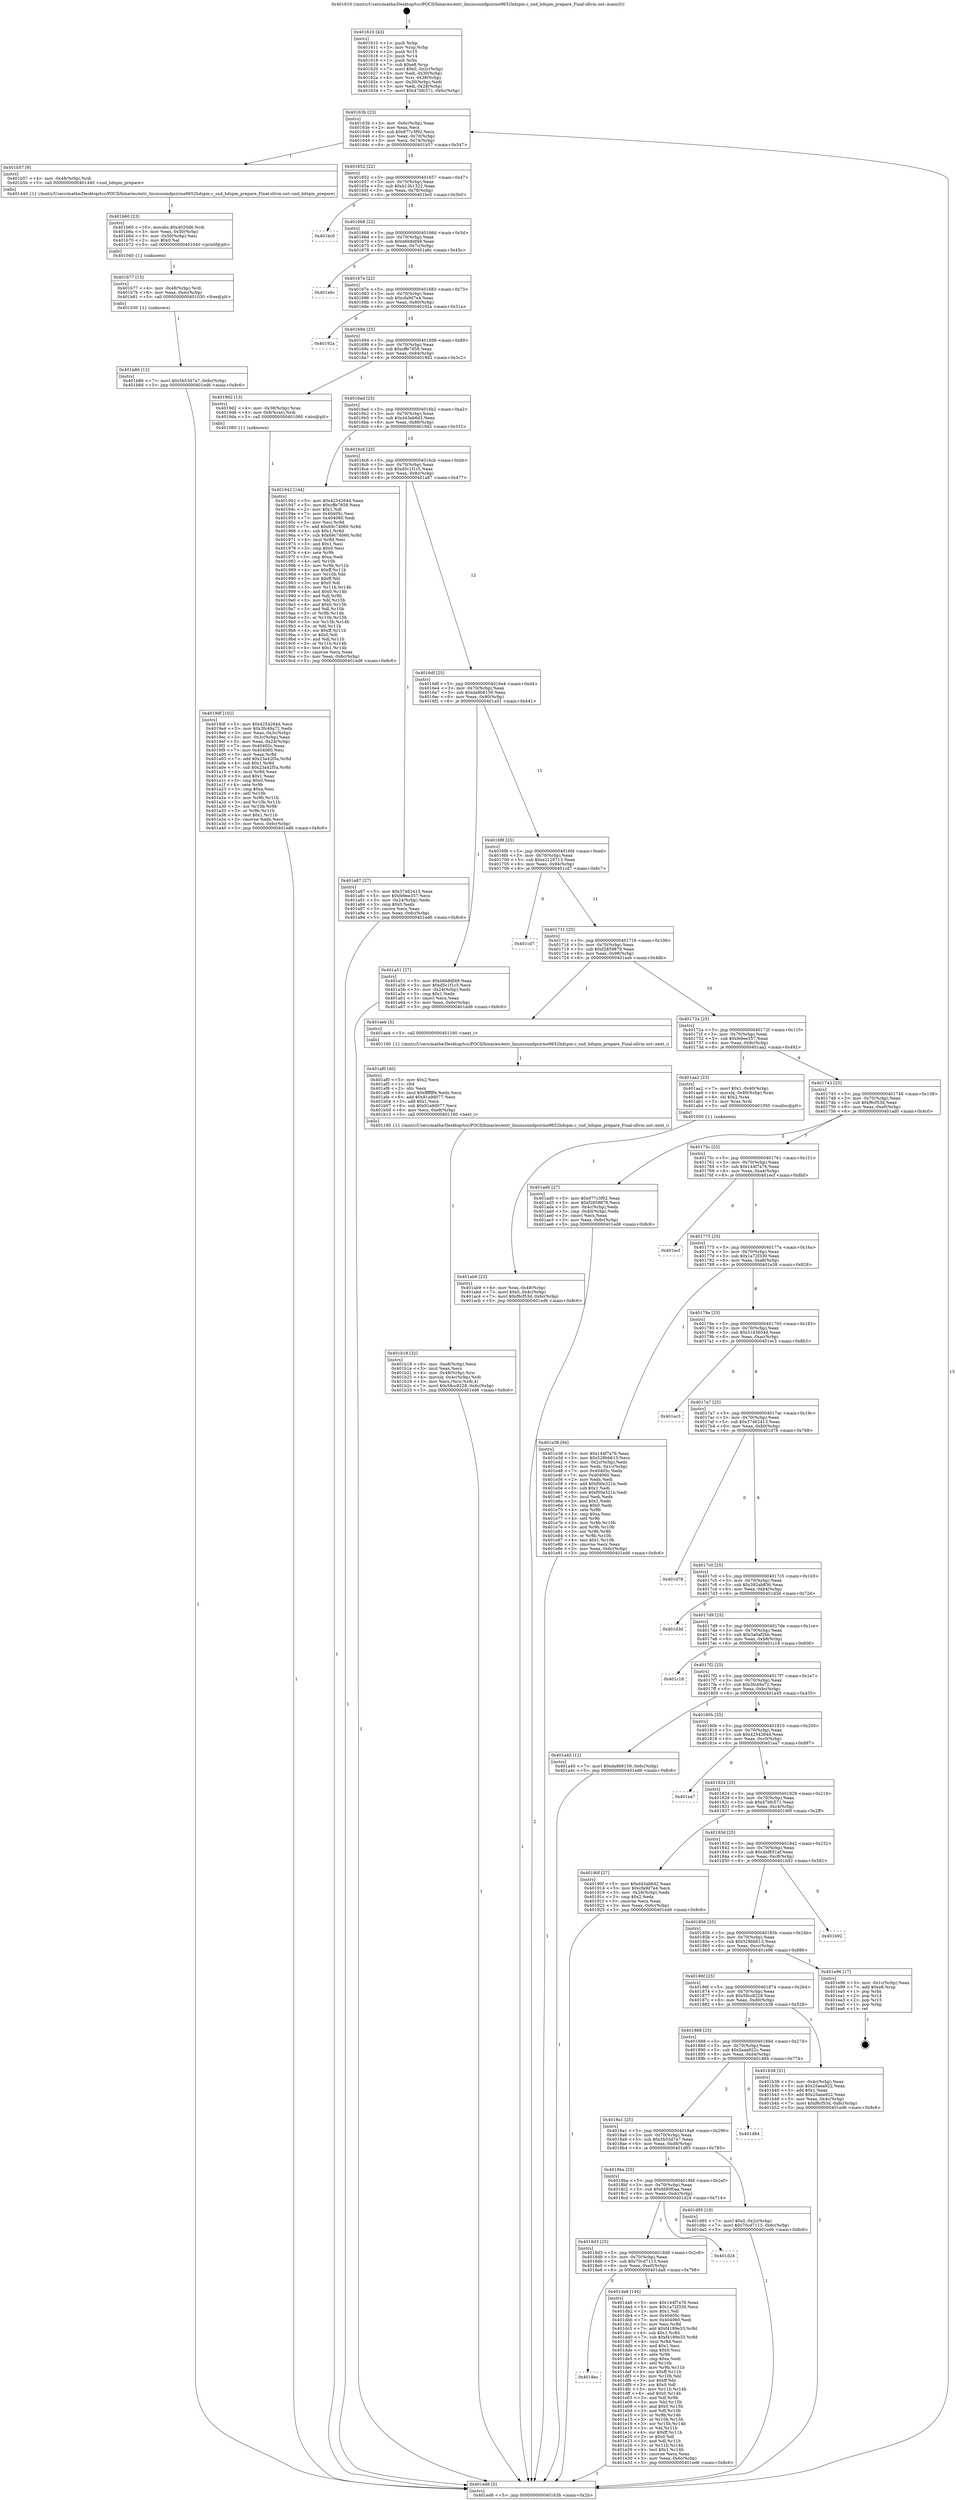 digraph "0x401610" {
  label = "0x401610 (/mnt/c/Users/mathe/Desktop/tcc/POCII/binaries/extr_linuxsoundpcirme9652hdspm.c_snd_hdspm_prepare_Final-ollvm.out::main(0))"
  labelloc = "t"
  node[shape=record]

  Entry [label="",width=0.3,height=0.3,shape=circle,fillcolor=black,style=filled]
  "0x40163b" [label="{
     0x40163b [23]\l
     | [instrs]\l
     &nbsp;&nbsp;0x40163b \<+3\>: mov -0x6c(%rbp),%eax\l
     &nbsp;&nbsp;0x40163e \<+2\>: mov %eax,%ecx\l
     &nbsp;&nbsp;0x401640 \<+6\>: sub $0x977c3f92,%ecx\l
     &nbsp;&nbsp;0x401646 \<+3\>: mov %eax,-0x70(%rbp)\l
     &nbsp;&nbsp;0x401649 \<+3\>: mov %ecx,-0x74(%rbp)\l
     &nbsp;&nbsp;0x40164c \<+6\>: je 0000000000401b57 \<main+0x547\>\l
  }"]
  "0x401b57" [label="{
     0x401b57 [9]\l
     | [instrs]\l
     &nbsp;&nbsp;0x401b57 \<+4\>: mov -0x48(%rbp),%rdi\l
     &nbsp;&nbsp;0x401b5b \<+5\>: call 0000000000401440 \<snd_hdspm_prepare\>\l
     | [calls]\l
     &nbsp;&nbsp;0x401440 \{1\} (/mnt/c/Users/mathe/Desktop/tcc/POCII/binaries/extr_linuxsoundpcirme9652hdspm.c_snd_hdspm_prepare_Final-ollvm.out::snd_hdspm_prepare)\l
  }"]
  "0x401652" [label="{
     0x401652 [22]\l
     | [instrs]\l
     &nbsp;&nbsp;0x401652 \<+5\>: jmp 0000000000401657 \<main+0x47\>\l
     &nbsp;&nbsp;0x401657 \<+3\>: mov -0x70(%rbp),%eax\l
     &nbsp;&nbsp;0x40165a \<+5\>: sub $0xb13b1322,%eax\l
     &nbsp;&nbsp;0x40165f \<+3\>: mov %eax,-0x78(%rbp)\l
     &nbsp;&nbsp;0x401662 \<+6\>: je 0000000000401bc0 \<main+0x5b0\>\l
  }"]
  Exit [label="",width=0.3,height=0.3,shape=circle,fillcolor=black,style=filled,peripheries=2]
  "0x401bc0" [label="{
     0x401bc0\l
  }", style=dashed]
  "0x401668" [label="{
     0x401668 [22]\l
     | [instrs]\l
     &nbsp;&nbsp;0x401668 \<+5\>: jmp 000000000040166d \<main+0x5d\>\l
     &nbsp;&nbsp;0x40166d \<+3\>: mov -0x70(%rbp),%eax\l
     &nbsp;&nbsp;0x401670 \<+5\>: sub $0xb6b8df49,%eax\l
     &nbsp;&nbsp;0x401675 \<+3\>: mov %eax,-0x7c(%rbp)\l
     &nbsp;&nbsp;0x401678 \<+6\>: je 0000000000401a6c \<main+0x45c\>\l
  }"]
  "0x4018ec" [label="{
     0x4018ec\l
  }", style=dashed]
  "0x401a6c" [label="{
     0x401a6c\l
  }", style=dashed]
  "0x40167e" [label="{
     0x40167e [22]\l
     | [instrs]\l
     &nbsp;&nbsp;0x40167e \<+5\>: jmp 0000000000401683 \<main+0x73\>\l
     &nbsp;&nbsp;0x401683 \<+3\>: mov -0x70(%rbp),%eax\l
     &nbsp;&nbsp;0x401686 \<+5\>: sub $0xcfa9d7e4,%eax\l
     &nbsp;&nbsp;0x40168b \<+3\>: mov %eax,-0x80(%rbp)\l
     &nbsp;&nbsp;0x40168e \<+6\>: je 000000000040192a \<main+0x31a\>\l
  }"]
  "0x401da8" [label="{
     0x401da8 [144]\l
     | [instrs]\l
     &nbsp;&nbsp;0x401da8 \<+5\>: mov $0x144f7a76,%eax\l
     &nbsp;&nbsp;0x401dad \<+5\>: mov $0x1a72f330,%ecx\l
     &nbsp;&nbsp;0x401db2 \<+2\>: mov $0x1,%dl\l
     &nbsp;&nbsp;0x401db4 \<+7\>: mov 0x40405c,%esi\l
     &nbsp;&nbsp;0x401dbb \<+7\>: mov 0x404060,%edi\l
     &nbsp;&nbsp;0x401dc2 \<+3\>: mov %esi,%r8d\l
     &nbsp;&nbsp;0x401dc5 \<+7\>: add $0xf4189e33,%r8d\l
     &nbsp;&nbsp;0x401dcc \<+4\>: sub $0x1,%r8d\l
     &nbsp;&nbsp;0x401dd0 \<+7\>: sub $0xf4189e33,%r8d\l
     &nbsp;&nbsp;0x401dd7 \<+4\>: imul %r8d,%esi\l
     &nbsp;&nbsp;0x401ddb \<+3\>: and $0x1,%esi\l
     &nbsp;&nbsp;0x401dde \<+3\>: cmp $0x0,%esi\l
     &nbsp;&nbsp;0x401de1 \<+4\>: sete %r9b\l
     &nbsp;&nbsp;0x401de5 \<+3\>: cmp $0xa,%edi\l
     &nbsp;&nbsp;0x401de8 \<+4\>: setl %r10b\l
     &nbsp;&nbsp;0x401dec \<+3\>: mov %r9b,%r11b\l
     &nbsp;&nbsp;0x401def \<+4\>: xor $0xff,%r11b\l
     &nbsp;&nbsp;0x401df3 \<+3\>: mov %r10b,%bl\l
     &nbsp;&nbsp;0x401df6 \<+3\>: xor $0xff,%bl\l
     &nbsp;&nbsp;0x401df9 \<+3\>: xor $0x0,%dl\l
     &nbsp;&nbsp;0x401dfc \<+3\>: mov %r11b,%r14b\l
     &nbsp;&nbsp;0x401dff \<+4\>: and $0x0,%r14b\l
     &nbsp;&nbsp;0x401e03 \<+3\>: and %dl,%r9b\l
     &nbsp;&nbsp;0x401e06 \<+3\>: mov %bl,%r15b\l
     &nbsp;&nbsp;0x401e09 \<+4\>: and $0x0,%r15b\l
     &nbsp;&nbsp;0x401e0d \<+3\>: and %dl,%r10b\l
     &nbsp;&nbsp;0x401e10 \<+3\>: or %r9b,%r14b\l
     &nbsp;&nbsp;0x401e13 \<+3\>: or %r10b,%r15b\l
     &nbsp;&nbsp;0x401e16 \<+3\>: xor %r15b,%r14b\l
     &nbsp;&nbsp;0x401e19 \<+3\>: or %bl,%r11b\l
     &nbsp;&nbsp;0x401e1c \<+4\>: xor $0xff,%r11b\l
     &nbsp;&nbsp;0x401e20 \<+3\>: or $0x0,%dl\l
     &nbsp;&nbsp;0x401e23 \<+3\>: and %dl,%r11b\l
     &nbsp;&nbsp;0x401e26 \<+3\>: or %r11b,%r14b\l
     &nbsp;&nbsp;0x401e29 \<+4\>: test $0x1,%r14b\l
     &nbsp;&nbsp;0x401e2d \<+3\>: cmovne %ecx,%eax\l
     &nbsp;&nbsp;0x401e30 \<+3\>: mov %eax,-0x6c(%rbp)\l
     &nbsp;&nbsp;0x401e33 \<+5\>: jmp 0000000000401ed6 \<main+0x8c6\>\l
  }"]
  "0x40192a" [label="{
     0x40192a\l
  }", style=dashed]
  "0x401694" [label="{
     0x401694 [25]\l
     | [instrs]\l
     &nbsp;&nbsp;0x401694 \<+5\>: jmp 0000000000401699 \<main+0x89\>\l
     &nbsp;&nbsp;0x401699 \<+3\>: mov -0x70(%rbp),%eax\l
     &nbsp;&nbsp;0x40169c \<+5\>: sub $0xcffe7858,%eax\l
     &nbsp;&nbsp;0x4016a1 \<+6\>: mov %eax,-0x84(%rbp)\l
     &nbsp;&nbsp;0x4016a7 \<+6\>: je 00000000004019d2 \<main+0x3c2\>\l
  }"]
  "0x4018d3" [label="{
     0x4018d3 [25]\l
     | [instrs]\l
     &nbsp;&nbsp;0x4018d3 \<+5\>: jmp 00000000004018d8 \<main+0x2c8\>\l
     &nbsp;&nbsp;0x4018d8 \<+3\>: mov -0x70(%rbp),%eax\l
     &nbsp;&nbsp;0x4018db \<+5\>: sub $0x70cd7113,%eax\l
     &nbsp;&nbsp;0x4018e0 \<+6\>: mov %eax,-0xe0(%rbp)\l
     &nbsp;&nbsp;0x4018e6 \<+6\>: je 0000000000401da8 \<main+0x798\>\l
  }"]
  "0x4019d2" [label="{
     0x4019d2 [13]\l
     | [instrs]\l
     &nbsp;&nbsp;0x4019d2 \<+4\>: mov -0x38(%rbp),%rax\l
     &nbsp;&nbsp;0x4019d6 \<+4\>: mov 0x8(%rax),%rdi\l
     &nbsp;&nbsp;0x4019da \<+5\>: call 0000000000401060 \<atoi@plt\>\l
     | [calls]\l
     &nbsp;&nbsp;0x401060 \{1\} (unknown)\l
  }"]
  "0x4016ad" [label="{
     0x4016ad [25]\l
     | [instrs]\l
     &nbsp;&nbsp;0x4016ad \<+5\>: jmp 00000000004016b2 \<main+0xa2\>\l
     &nbsp;&nbsp;0x4016b2 \<+3\>: mov -0x70(%rbp),%eax\l
     &nbsp;&nbsp;0x4016b5 \<+5\>: sub $0xd43ab6d2,%eax\l
     &nbsp;&nbsp;0x4016ba \<+6\>: mov %eax,-0x88(%rbp)\l
     &nbsp;&nbsp;0x4016c0 \<+6\>: je 0000000000401942 \<main+0x332\>\l
  }"]
  "0x401d24" [label="{
     0x401d24\l
  }", style=dashed]
  "0x401942" [label="{
     0x401942 [144]\l
     | [instrs]\l
     &nbsp;&nbsp;0x401942 \<+5\>: mov $0x4254264d,%eax\l
     &nbsp;&nbsp;0x401947 \<+5\>: mov $0xcffe7858,%ecx\l
     &nbsp;&nbsp;0x40194c \<+2\>: mov $0x1,%dl\l
     &nbsp;&nbsp;0x40194e \<+7\>: mov 0x40405c,%esi\l
     &nbsp;&nbsp;0x401955 \<+7\>: mov 0x404060,%edi\l
     &nbsp;&nbsp;0x40195c \<+3\>: mov %esi,%r8d\l
     &nbsp;&nbsp;0x40195f \<+7\>: add $0x69c74060,%r8d\l
     &nbsp;&nbsp;0x401966 \<+4\>: sub $0x1,%r8d\l
     &nbsp;&nbsp;0x40196a \<+7\>: sub $0x69c74060,%r8d\l
     &nbsp;&nbsp;0x401971 \<+4\>: imul %r8d,%esi\l
     &nbsp;&nbsp;0x401975 \<+3\>: and $0x1,%esi\l
     &nbsp;&nbsp;0x401978 \<+3\>: cmp $0x0,%esi\l
     &nbsp;&nbsp;0x40197b \<+4\>: sete %r9b\l
     &nbsp;&nbsp;0x40197f \<+3\>: cmp $0xa,%edi\l
     &nbsp;&nbsp;0x401982 \<+4\>: setl %r10b\l
     &nbsp;&nbsp;0x401986 \<+3\>: mov %r9b,%r11b\l
     &nbsp;&nbsp;0x401989 \<+4\>: xor $0xff,%r11b\l
     &nbsp;&nbsp;0x40198d \<+3\>: mov %r10b,%bl\l
     &nbsp;&nbsp;0x401990 \<+3\>: xor $0xff,%bl\l
     &nbsp;&nbsp;0x401993 \<+3\>: xor $0x0,%dl\l
     &nbsp;&nbsp;0x401996 \<+3\>: mov %r11b,%r14b\l
     &nbsp;&nbsp;0x401999 \<+4\>: and $0x0,%r14b\l
     &nbsp;&nbsp;0x40199d \<+3\>: and %dl,%r9b\l
     &nbsp;&nbsp;0x4019a0 \<+3\>: mov %bl,%r15b\l
     &nbsp;&nbsp;0x4019a3 \<+4\>: and $0x0,%r15b\l
     &nbsp;&nbsp;0x4019a7 \<+3\>: and %dl,%r10b\l
     &nbsp;&nbsp;0x4019aa \<+3\>: or %r9b,%r14b\l
     &nbsp;&nbsp;0x4019ad \<+3\>: or %r10b,%r15b\l
     &nbsp;&nbsp;0x4019b0 \<+3\>: xor %r15b,%r14b\l
     &nbsp;&nbsp;0x4019b3 \<+3\>: or %bl,%r11b\l
     &nbsp;&nbsp;0x4019b6 \<+4\>: xor $0xff,%r11b\l
     &nbsp;&nbsp;0x4019ba \<+3\>: or $0x0,%dl\l
     &nbsp;&nbsp;0x4019bd \<+3\>: and %dl,%r11b\l
     &nbsp;&nbsp;0x4019c0 \<+3\>: or %r11b,%r14b\l
     &nbsp;&nbsp;0x4019c3 \<+4\>: test $0x1,%r14b\l
     &nbsp;&nbsp;0x4019c7 \<+3\>: cmovne %ecx,%eax\l
     &nbsp;&nbsp;0x4019ca \<+3\>: mov %eax,-0x6c(%rbp)\l
     &nbsp;&nbsp;0x4019cd \<+5\>: jmp 0000000000401ed6 \<main+0x8c6\>\l
  }"]
  "0x4016c6" [label="{
     0x4016c6 [25]\l
     | [instrs]\l
     &nbsp;&nbsp;0x4016c6 \<+5\>: jmp 00000000004016cb \<main+0xbb\>\l
     &nbsp;&nbsp;0x4016cb \<+3\>: mov -0x70(%rbp),%eax\l
     &nbsp;&nbsp;0x4016ce \<+5\>: sub $0xd5c1f1c5,%eax\l
     &nbsp;&nbsp;0x4016d3 \<+6\>: mov %eax,-0x8c(%rbp)\l
     &nbsp;&nbsp;0x4016d9 \<+6\>: je 0000000000401a87 \<main+0x477\>\l
  }"]
  "0x4018ba" [label="{
     0x4018ba [25]\l
     | [instrs]\l
     &nbsp;&nbsp;0x4018ba \<+5\>: jmp 00000000004018bf \<main+0x2af\>\l
     &nbsp;&nbsp;0x4018bf \<+3\>: mov -0x70(%rbp),%eax\l
     &nbsp;&nbsp;0x4018c2 \<+5\>: sub $0x6fd0f0aa,%eax\l
     &nbsp;&nbsp;0x4018c7 \<+6\>: mov %eax,-0xdc(%rbp)\l
     &nbsp;&nbsp;0x4018cd \<+6\>: je 0000000000401d24 \<main+0x714\>\l
  }"]
  "0x401a87" [label="{
     0x401a87 [27]\l
     | [instrs]\l
     &nbsp;&nbsp;0x401a87 \<+5\>: mov $0x37462413,%eax\l
     &nbsp;&nbsp;0x401a8c \<+5\>: mov $0xfe9ee357,%ecx\l
     &nbsp;&nbsp;0x401a91 \<+3\>: mov -0x24(%rbp),%edx\l
     &nbsp;&nbsp;0x401a94 \<+3\>: cmp $0x0,%edx\l
     &nbsp;&nbsp;0x401a97 \<+3\>: cmove %ecx,%eax\l
     &nbsp;&nbsp;0x401a9a \<+3\>: mov %eax,-0x6c(%rbp)\l
     &nbsp;&nbsp;0x401a9d \<+5\>: jmp 0000000000401ed6 \<main+0x8c6\>\l
  }"]
  "0x4016df" [label="{
     0x4016df [25]\l
     | [instrs]\l
     &nbsp;&nbsp;0x4016df \<+5\>: jmp 00000000004016e4 \<main+0xd4\>\l
     &nbsp;&nbsp;0x4016e4 \<+3\>: mov -0x70(%rbp),%eax\l
     &nbsp;&nbsp;0x4016e7 \<+5\>: sub $0xda9b8159,%eax\l
     &nbsp;&nbsp;0x4016ec \<+6\>: mov %eax,-0x90(%rbp)\l
     &nbsp;&nbsp;0x4016f2 \<+6\>: je 0000000000401a51 \<main+0x441\>\l
  }"]
  "0x401d95" [label="{
     0x401d95 [19]\l
     | [instrs]\l
     &nbsp;&nbsp;0x401d95 \<+7\>: movl $0x0,-0x2c(%rbp)\l
     &nbsp;&nbsp;0x401d9c \<+7\>: movl $0x70cd7113,-0x6c(%rbp)\l
     &nbsp;&nbsp;0x401da3 \<+5\>: jmp 0000000000401ed6 \<main+0x8c6\>\l
  }"]
  "0x401a51" [label="{
     0x401a51 [27]\l
     | [instrs]\l
     &nbsp;&nbsp;0x401a51 \<+5\>: mov $0xb6b8df49,%eax\l
     &nbsp;&nbsp;0x401a56 \<+5\>: mov $0xd5c1f1c5,%ecx\l
     &nbsp;&nbsp;0x401a5b \<+3\>: mov -0x24(%rbp),%edx\l
     &nbsp;&nbsp;0x401a5e \<+3\>: cmp $0x1,%edx\l
     &nbsp;&nbsp;0x401a61 \<+3\>: cmovl %ecx,%eax\l
     &nbsp;&nbsp;0x401a64 \<+3\>: mov %eax,-0x6c(%rbp)\l
     &nbsp;&nbsp;0x401a67 \<+5\>: jmp 0000000000401ed6 \<main+0x8c6\>\l
  }"]
  "0x4016f8" [label="{
     0x4016f8 [25]\l
     | [instrs]\l
     &nbsp;&nbsp;0x4016f8 \<+5\>: jmp 00000000004016fd \<main+0xed\>\l
     &nbsp;&nbsp;0x4016fd \<+3\>: mov -0x70(%rbp),%eax\l
     &nbsp;&nbsp;0x401700 \<+5\>: sub $0xe2129713,%eax\l
     &nbsp;&nbsp;0x401705 \<+6\>: mov %eax,-0x94(%rbp)\l
     &nbsp;&nbsp;0x40170b \<+6\>: je 0000000000401cd7 \<main+0x6c7\>\l
  }"]
  "0x4018a1" [label="{
     0x4018a1 [25]\l
     | [instrs]\l
     &nbsp;&nbsp;0x4018a1 \<+5\>: jmp 00000000004018a6 \<main+0x296\>\l
     &nbsp;&nbsp;0x4018a6 \<+3\>: mov -0x70(%rbp),%eax\l
     &nbsp;&nbsp;0x4018a9 \<+5\>: sub $0x5b53d7a7,%eax\l
     &nbsp;&nbsp;0x4018ae \<+6\>: mov %eax,-0xd8(%rbp)\l
     &nbsp;&nbsp;0x4018b4 \<+6\>: je 0000000000401d95 \<main+0x785\>\l
  }"]
  "0x401cd7" [label="{
     0x401cd7\l
  }", style=dashed]
  "0x401711" [label="{
     0x401711 [25]\l
     | [instrs]\l
     &nbsp;&nbsp;0x401711 \<+5\>: jmp 0000000000401716 \<main+0x106\>\l
     &nbsp;&nbsp;0x401716 \<+3\>: mov -0x70(%rbp),%eax\l
     &nbsp;&nbsp;0x401719 \<+5\>: sub $0xf2859879,%eax\l
     &nbsp;&nbsp;0x40171e \<+6\>: mov %eax,-0x98(%rbp)\l
     &nbsp;&nbsp;0x401724 \<+6\>: je 0000000000401aeb \<main+0x4db\>\l
  }"]
  "0x401d84" [label="{
     0x401d84\l
  }", style=dashed]
  "0x401aeb" [label="{
     0x401aeb [5]\l
     | [instrs]\l
     &nbsp;&nbsp;0x401aeb \<+5\>: call 0000000000401160 \<next_i\>\l
     | [calls]\l
     &nbsp;&nbsp;0x401160 \{1\} (/mnt/c/Users/mathe/Desktop/tcc/POCII/binaries/extr_linuxsoundpcirme9652hdspm.c_snd_hdspm_prepare_Final-ollvm.out::next_i)\l
  }"]
  "0x40172a" [label="{
     0x40172a [25]\l
     | [instrs]\l
     &nbsp;&nbsp;0x40172a \<+5\>: jmp 000000000040172f \<main+0x11f\>\l
     &nbsp;&nbsp;0x40172f \<+3\>: mov -0x70(%rbp),%eax\l
     &nbsp;&nbsp;0x401732 \<+5\>: sub $0xfe9ee357,%eax\l
     &nbsp;&nbsp;0x401737 \<+6\>: mov %eax,-0x9c(%rbp)\l
     &nbsp;&nbsp;0x40173d \<+6\>: je 0000000000401aa2 \<main+0x492\>\l
  }"]
  "0x401b86" [label="{
     0x401b86 [12]\l
     | [instrs]\l
     &nbsp;&nbsp;0x401b86 \<+7\>: movl $0x5b53d7a7,-0x6c(%rbp)\l
     &nbsp;&nbsp;0x401b8d \<+5\>: jmp 0000000000401ed6 \<main+0x8c6\>\l
  }"]
  "0x401aa2" [label="{
     0x401aa2 [23]\l
     | [instrs]\l
     &nbsp;&nbsp;0x401aa2 \<+7\>: movl $0x1,-0x40(%rbp)\l
     &nbsp;&nbsp;0x401aa9 \<+4\>: movslq -0x40(%rbp),%rax\l
     &nbsp;&nbsp;0x401aad \<+4\>: shl $0x2,%rax\l
     &nbsp;&nbsp;0x401ab1 \<+3\>: mov %rax,%rdi\l
     &nbsp;&nbsp;0x401ab4 \<+5\>: call 0000000000401050 \<malloc@plt\>\l
     | [calls]\l
     &nbsp;&nbsp;0x401050 \{1\} (unknown)\l
  }"]
  "0x401743" [label="{
     0x401743 [25]\l
     | [instrs]\l
     &nbsp;&nbsp;0x401743 \<+5\>: jmp 0000000000401748 \<main+0x138\>\l
     &nbsp;&nbsp;0x401748 \<+3\>: mov -0x70(%rbp),%eax\l
     &nbsp;&nbsp;0x40174b \<+5\>: sub $0xf6cf53d,%eax\l
     &nbsp;&nbsp;0x401750 \<+6\>: mov %eax,-0xa0(%rbp)\l
     &nbsp;&nbsp;0x401756 \<+6\>: je 0000000000401ad0 \<main+0x4c0\>\l
  }"]
  "0x401b77" [label="{
     0x401b77 [15]\l
     | [instrs]\l
     &nbsp;&nbsp;0x401b77 \<+4\>: mov -0x48(%rbp),%rdi\l
     &nbsp;&nbsp;0x401b7b \<+6\>: mov %eax,-0xec(%rbp)\l
     &nbsp;&nbsp;0x401b81 \<+5\>: call 0000000000401030 \<free@plt\>\l
     | [calls]\l
     &nbsp;&nbsp;0x401030 \{1\} (unknown)\l
  }"]
  "0x401ad0" [label="{
     0x401ad0 [27]\l
     | [instrs]\l
     &nbsp;&nbsp;0x401ad0 \<+5\>: mov $0x977c3f92,%eax\l
     &nbsp;&nbsp;0x401ad5 \<+5\>: mov $0xf2859879,%ecx\l
     &nbsp;&nbsp;0x401ada \<+3\>: mov -0x4c(%rbp),%edx\l
     &nbsp;&nbsp;0x401add \<+3\>: cmp -0x40(%rbp),%edx\l
     &nbsp;&nbsp;0x401ae0 \<+3\>: cmovl %ecx,%eax\l
     &nbsp;&nbsp;0x401ae3 \<+3\>: mov %eax,-0x6c(%rbp)\l
     &nbsp;&nbsp;0x401ae6 \<+5\>: jmp 0000000000401ed6 \<main+0x8c6\>\l
  }"]
  "0x40175c" [label="{
     0x40175c [25]\l
     | [instrs]\l
     &nbsp;&nbsp;0x40175c \<+5\>: jmp 0000000000401761 \<main+0x151\>\l
     &nbsp;&nbsp;0x401761 \<+3\>: mov -0x70(%rbp),%eax\l
     &nbsp;&nbsp;0x401764 \<+5\>: sub $0x144f7a76,%eax\l
     &nbsp;&nbsp;0x401769 \<+6\>: mov %eax,-0xa4(%rbp)\l
     &nbsp;&nbsp;0x40176f \<+6\>: je 0000000000401ecf \<main+0x8bf\>\l
  }"]
  "0x401b60" [label="{
     0x401b60 [23]\l
     | [instrs]\l
     &nbsp;&nbsp;0x401b60 \<+10\>: movabs $0x4020d6,%rdi\l
     &nbsp;&nbsp;0x401b6a \<+3\>: mov %eax,-0x50(%rbp)\l
     &nbsp;&nbsp;0x401b6d \<+3\>: mov -0x50(%rbp),%esi\l
     &nbsp;&nbsp;0x401b70 \<+2\>: mov $0x0,%al\l
     &nbsp;&nbsp;0x401b72 \<+5\>: call 0000000000401040 \<printf@plt\>\l
     | [calls]\l
     &nbsp;&nbsp;0x401040 \{1\} (unknown)\l
  }"]
  "0x401ecf" [label="{
     0x401ecf\l
  }", style=dashed]
  "0x401775" [label="{
     0x401775 [25]\l
     | [instrs]\l
     &nbsp;&nbsp;0x401775 \<+5\>: jmp 000000000040177a \<main+0x16a\>\l
     &nbsp;&nbsp;0x40177a \<+3\>: mov -0x70(%rbp),%eax\l
     &nbsp;&nbsp;0x40177d \<+5\>: sub $0x1a72f330,%eax\l
     &nbsp;&nbsp;0x401782 \<+6\>: mov %eax,-0xa8(%rbp)\l
     &nbsp;&nbsp;0x401788 \<+6\>: je 0000000000401e38 \<main+0x828\>\l
  }"]
  "0x401888" [label="{
     0x401888 [25]\l
     | [instrs]\l
     &nbsp;&nbsp;0x401888 \<+5\>: jmp 000000000040188d \<main+0x27d\>\l
     &nbsp;&nbsp;0x40188d \<+3\>: mov -0x70(%rbp),%eax\l
     &nbsp;&nbsp;0x401890 \<+5\>: sub $0x5aaa922c,%eax\l
     &nbsp;&nbsp;0x401895 \<+6\>: mov %eax,-0xd4(%rbp)\l
     &nbsp;&nbsp;0x40189b \<+6\>: je 0000000000401d84 \<main+0x774\>\l
  }"]
  "0x401e38" [label="{
     0x401e38 [94]\l
     | [instrs]\l
     &nbsp;&nbsp;0x401e38 \<+5\>: mov $0x144f7a76,%eax\l
     &nbsp;&nbsp;0x401e3d \<+5\>: mov $0x529bb613,%ecx\l
     &nbsp;&nbsp;0x401e42 \<+3\>: mov -0x2c(%rbp),%edx\l
     &nbsp;&nbsp;0x401e45 \<+3\>: mov %edx,-0x1c(%rbp)\l
     &nbsp;&nbsp;0x401e48 \<+7\>: mov 0x40405c,%edx\l
     &nbsp;&nbsp;0x401e4f \<+7\>: mov 0x404060,%esi\l
     &nbsp;&nbsp;0x401e56 \<+2\>: mov %edx,%edi\l
     &nbsp;&nbsp;0x401e58 \<+6\>: add $0xf00e321b,%edi\l
     &nbsp;&nbsp;0x401e5e \<+3\>: sub $0x1,%edi\l
     &nbsp;&nbsp;0x401e61 \<+6\>: sub $0xf00e321b,%edi\l
     &nbsp;&nbsp;0x401e67 \<+3\>: imul %edi,%edx\l
     &nbsp;&nbsp;0x401e6a \<+3\>: and $0x1,%edx\l
     &nbsp;&nbsp;0x401e6d \<+3\>: cmp $0x0,%edx\l
     &nbsp;&nbsp;0x401e70 \<+4\>: sete %r8b\l
     &nbsp;&nbsp;0x401e74 \<+3\>: cmp $0xa,%esi\l
     &nbsp;&nbsp;0x401e77 \<+4\>: setl %r9b\l
     &nbsp;&nbsp;0x401e7b \<+3\>: mov %r8b,%r10b\l
     &nbsp;&nbsp;0x401e7e \<+3\>: and %r9b,%r10b\l
     &nbsp;&nbsp;0x401e81 \<+3\>: xor %r9b,%r8b\l
     &nbsp;&nbsp;0x401e84 \<+3\>: or %r8b,%r10b\l
     &nbsp;&nbsp;0x401e87 \<+4\>: test $0x1,%r10b\l
     &nbsp;&nbsp;0x401e8b \<+3\>: cmovne %ecx,%eax\l
     &nbsp;&nbsp;0x401e8e \<+3\>: mov %eax,-0x6c(%rbp)\l
     &nbsp;&nbsp;0x401e91 \<+5\>: jmp 0000000000401ed6 \<main+0x8c6\>\l
  }"]
  "0x40178e" [label="{
     0x40178e [25]\l
     | [instrs]\l
     &nbsp;&nbsp;0x40178e \<+5\>: jmp 0000000000401793 \<main+0x183\>\l
     &nbsp;&nbsp;0x401793 \<+3\>: mov -0x70(%rbp),%eax\l
     &nbsp;&nbsp;0x401796 \<+5\>: sub $0x31d3654d,%eax\l
     &nbsp;&nbsp;0x40179b \<+6\>: mov %eax,-0xac(%rbp)\l
     &nbsp;&nbsp;0x4017a1 \<+6\>: je 0000000000401ec3 \<main+0x8b3\>\l
  }"]
  "0x401b38" [label="{
     0x401b38 [31]\l
     | [instrs]\l
     &nbsp;&nbsp;0x401b38 \<+3\>: mov -0x4c(%rbp),%eax\l
     &nbsp;&nbsp;0x401b3b \<+5\>: sub $0x25aea922,%eax\l
     &nbsp;&nbsp;0x401b40 \<+3\>: add $0x1,%eax\l
     &nbsp;&nbsp;0x401b43 \<+5\>: add $0x25aea922,%eax\l
     &nbsp;&nbsp;0x401b48 \<+3\>: mov %eax,-0x4c(%rbp)\l
     &nbsp;&nbsp;0x401b4b \<+7\>: movl $0xf6cf53d,-0x6c(%rbp)\l
     &nbsp;&nbsp;0x401b52 \<+5\>: jmp 0000000000401ed6 \<main+0x8c6\>\l
  }"]
  "0x401ec3" [label="{
     0x401ec3\l
  }", style=dashed]
  "0x4017a7" [label="{
     0x4017a7 [25]\l
     | [instrs]\l
     &nbsp;&nbsp;0x4017a7 \<+5\>: jmp 00000000004017ac \<main+0x19c\>\l
     &nbsp;&nbsp;0x4017ac \<+3\>: mov -0x70(%rbp),%eax\l
     &nbsp;&nbsp;0x4017af \<+5\>: sub $0x37462413,%eax\l
     &nbsp;&nbsp;0x4017b4 \<+6\>: mov %eax,-0xb0(%rbp)\l
     &nbsp;&nbsp;0x4017ba \<+6\>: je 0000000000401d78 \<main+0x768\>\l
  }"]
  "0x40186f" [label="{
     0x40186f [25]\l
     | [instrs]\l
     &nbsp;&nbsp;0x40186f \<+5\>: jmp 0000000000401874 \<main+0x264\>\l
     &nbsp;&nbsp;0x401874 \<+3\>: mov -0x70(%rbp),%eax\l
     &nbsp;&nbsp;0x401877 \<+5\>: sub $0x58cc8228,%eax\l
     &nbsp;&nbsp;0x40187c \<+6\>: mov %eax,-0xd0(%rbp)\l
     &nbsp;&nbsp;0x401882 \<+6\>: je 0000000000401b38 \<main+0x528\>\l
  }"]
  "0x401d78" [label="{
     0x401d78\l
  }", style=dashed]
  "0x4017c0" [label="{
     0x4017c0 [25]\l
     | [instrs]\l
     &nbsp;&nbsp;0x4017c0 \<+5\>: jmp 00000000004017c5 \<main+0x1b5\>\l
     &nbsp;&nbsp;0x4017c5 \<+3\>: mov -0x70(%rbp),%eax\l
     &nbsp;&nbsp;0x4017c8 \<+5\>: sub $0x392ab836,%eax\l
     &nbsp;&nbsp;0x4017cd \<+6\>: mov %eax,-0xb4(%rbp)\l
     &nbsp;&nbsp;0x4017d3 \<+6\>: je 0000000000401d3d \<main+0x72d\>\l
  }"]
  "0x401e96" [label="{
     0x401e96 [17]\l
     | [instrs]\l
     &nbsp;&nbsp;0x401e96 \<+3\>: mov -0x1c(%rbp),%eax\l
     &nbsp;&nbsp;0x401e99 \<+7\>: add $0xe8,%rsp\l
     &nbsp;&nbsp;0x401ea0 \<+1\>: pop %rbx\l
     &nbsp;&nbsp;0x401ea1 \<+2\>: pop %r14\l
     &nbsp;&nbsp;0x401ea3 \<+2\>: pop %r15\l
     &nbsp;&nbsp;0x401ea5 \<+1\>: pop %rbp\l
     &nbsp;&nbsp;0x401ea6 \<+1\>: ret\l
  }"]
  "0x401d3d" [label="{
     0x401d3d\l
  }", style=dashed]
  "0x4017d9" [label="{
     0x4017d9 [25]\l
     | [instrs]\l
     &nbsp;&nbsp;0x4017d9 \<+5\>: jmp 00000000004017de \<main+0x1ce\>\l
     &nbsp;&nbsp;0x4017de \<+3\>: mov -0x70(%rbp),%eax\l
     &nbsp;&nbsp;0x4017e1 \<+5\>: sub $0x3a0af2bb,%eax\l
     &nbsp;&nbsp;0x4017e6 \<+6\>: mov %eax,-0xb8(%rbp)\l
     &nbsp;&nbsp;0x4017ec \<+6\>: je 0000000000401c18 \<main+0x608\>\l
  }"]
  "0x401856" [label="{
     0x401856 [25]\l
     | [instrs]\l
     &nbsp;&nbsp;0x401856 \<+5\>: jmp 000000000040185b \<main+0x24b\>\l
     &nbsp;&nbsp;0x40185b \<+3\>: mov -0x70(%rbp),%eax\l
     &nbsp;&nbsp;0x40185e \<+5\>: sub $0x529bb613,%eax\l
     &nbsp;&nbsp;0x401863 \<+6\>: mov %eax,-0xcc(%rbp)\l
     &nbsp;&nbsp;0x401869 \<+6\>: je 0000000000401e96 \<main+0x886\>\l
  }"]
  "0x401c18" [label="{
     0x401c18\l
  }", style=dashed]
  "0x4017f2" [label="{
     0x4017f2 [25]\l
     | [instrs]\l
     &nbsp;&nbsp;0x4017f2 \<+5\>: jmp 00000000004017f7 \<main+0x1e7\>\l
     &nbsp;&nbsp;0x4017f7 \<+3\>: mov -0x70(%rbp),%eax\l
     &nbsp;&nbsp;0x4017fa \<+5\>: sub $0x3fc49a72,%eax\l
     &nbsp;&nbsp;0x4017ff \<+6\>: mov %eax,-0xbc(%rbp)\l
     &nbsp;&nbsp;0x401805 \<+6\>: je 0000000000401a45 \<main+0x435\>\l
  }"]
  "0x401b92" [label="{
     0x401b92\l
  }", style=dashed]
  "0x401a45" [label="{
     0x401a45 [12]\l
     | [instrs]\l
     &nbsp;&nbsp;0x401a45 \<+7\>: movl $0xda9b8159,-0x6c(%rbp)\l
     &nbsp;&nbsp;0x401a4c \<+5\>: jmp 0000000000401ed6 \<main+0x8c6\>\l
  }"]
  "0x40180b" [label="{
     0x40180b [25]\l
     | [instrs]\l
     &nbsp;&nbsp;0x40180b \<+5\>: jmp 0000000000401810 \<main+0x200\>\l
     &nbsp;&nbsp;0x401810 \<+3\>: mov -0x70(%rbp),%eax\l
     &nbsp;&nbsp;0x401813 \<+5\>: sub $0x4254264d,%eax\l
     &nbsp;&nbsp;0x401818 \<+6\>: mov %eax,-0xc0(%rbp)\l
     &nbsp;&nbsp;0x40181e \<+6\>: je 0000000000401ea7 \<main+0x897\>\l
  }"]
  "0x401b18" [label="{
     0x401b18 [32]\l
     | [instrs]\l
     &nbsp;&nbsp;0x401b18 \<+6\>: mov -0xe8(%rbp),%ecx\l
     &nbsp;&nbsp;0x401b1e \<+3\>: imul %eax,%ecx\l
     &nbsp;&nbsp;0x401b21 \<+4\>: mov -0x48(%rbp),%rsi\l
     &nbsp;&nbsp;0x401b25 \<+4\>: movslq -0x4c(%rbp),%rdi\l
     &nbsp;&nbsp;0x401b29 \<+3\>: mov %ecx,(%rsi,%rdi,4)\l
     &nbsp;&nbsp;0x401b2c \<+7\>: movl $0x58cc8228,-0x6c(%rbp)\l
     &nbsp;&nbsp;0x401b33 \<+5\>: jmp 0000000000401ed6 \<main+0x8c6\>\l
  }"]
  "0x401ea7" [label="{
     0x401ea7\l
  }", style=dashed]
  "0x401824" [label="{
     0x401824 [25]\l
     | [instrs]\l
     &nbsp;&nbsp;0x401824 \<+5\>: jmp 0000000000401829 \<main+0x219\>\l
     &nbsp;&nbsp;0x401829 \<+3\>: mov -0x70(%rbp),%eax\l
     &nbsp;&nbsp;0x40182c \<+5\>: sub $0x47bfc571,%eax\l
     &nbsp;&nbsp;0x401831 \<+6\>: mov %eax,-0xc4(%rbp)\l
     &nbsp;&nbsp;0x401837 \<+6\>: je 000000000040190f \<main+0x2ff\>\l
  }"]
  "0x401af0" [label="{
     0x401af0 [40]\l
     | [instrs]\l
     &nbsp;&nbsp;0x401af0 \<+5\>: mov $0x2,%ecx\l
     &nbsp;&nbsp;0x401af5 \<+1\>: cltd\l
     &nbsp;&nbsp;0x401af6 \<+2\>: idiv %ecx\l
     &nbsp;&nbsp;0x401af8 \<+6\>: imul $0xfffffffe,%edx,%ecx\l
     &nbsp;&nbsp;0x401afe \<+6\>: add $0x91a9d077,%ecx\l
     &nbsp;&nbsp;0x401b04 \<+3\>: add $0x1,%ecx\l
     &nbsp;&nbsp;0x401b07 \<+6\>: sub $0x91a9d077,%ecx\l
     &nbsp;&nbsp;0x401b0d \<+6\>: mov %ecx,-0xe8(%rbp)\l
     &nbsp;&nbsp;0x401b13 \<+5\>: call 0000000000401160 \<next_i\>\l
     | [calls]\l
     &nbsp;&nbsp;0x401160 \{1\} (/mnt/c/Users/mathe/Desktop/tcc/POCII/binaries/extr_linuxsoundpcirme9652hdspm.c_snd_hdspm_prepare_Final-ollvm.out::next_i)\l
  }"]
  "0x40190f" [label="{
     0x40190f [27]\l
     | [instrs]\l
     &nbsp;&nbsp;0x40190f \<+5\>: mov $0xd43ab6d2,%eax\l
     &nbsp;&nbsp;0x401914 \<+5\>: mov $0xcfa9d7e4,%ecx\l
     &nbsp;&nbsp;0x401919 \<+3\>: mov -0x28(%rbp),%edx\l
     &nbsp;&nbsp;0x40191c \<+3\>: cmp $0x2,%edx\l
     &nbsp;&nbsp;0x40191f \<+3\>: cmovne %ecx,%eax\l
     &nbsp;&nbsp;0x401922 \<+3\>: mov %eax,-0x6c(%rbp)\l
     &nbsp;&nbsp;0x401925 \<+5\>: jmp 0000000000401ed6 \<main+0x8c6\>\l
  }"]
  "0x40183d" [label="{
     0x40183d [25]\l
     | [instrs]\l
     &nbsp;&nbsp;0x40183d \<+5\>: jmp 0000000000401842 \<main+0x232\>\l
     &nbsp;&nbsp;0x401842 \<+3\>: mov -0x70(%rbp),%eax\l
     &nbsp;&nbsp;0x401845 \<+5\>: sub $0x4bf851af,%eax\l
     &nbsp;&nbsp;0x40184a \<+6\>: mov %eax,-0xc8(%rbp)\l
     &nbsp;&nbsp;0x401850 \<+6\>: je 0000000000401b92 \<main+0x582\>\l
  }"]
  "0x401ed6" [label="{
     0x401ed6 [5]\l
     | [instrs]\l
     &nbsp;&nbsp;0x401ed6 \<+5\>: jmp 000000000040163b \<main+0x2b\>\l
  }"]
  "0x401610" [label="{
     0x401610 [43]\l
     | [instrs]\l
     &nbsp;&nbsp;0x401610 \<+1\>: push %rbp\l
     &nbsp;&nbsp;0x401611 \<+3\>: mov %rsp,%rbp\l
     &nbsp;&nbsp;0x401614 \<+2\>: push %r15\l
     &nbsp;&nbsp;0x401616 \<+2\>: push %r14\l
     &nbsp;&nbsp;0x401618 \<+1\>: push %rbx\l
     &nbsp;&nbsp;0x401619 \<+7\>: sub $0xe8,%rsp\l
     &nbsp;&nbsp;0x401620 \<+7\>: movl $0x0,-0x2c(%rbp)\l
     &nbsp;&nbsp;0x401627 \<+3\>: mov %edi,-0x30(%rbp)\l
     &nbsp;&nbsp;0x40162a \<+4\>: mov %rsi,-0x38(%rbp)\l
     &nbsp;&nbsp;0x40162e \<+3\>: mov -0x30(%rbp),%edi\l
     &nbsp;&nbsp;0x401631 \<+3\>: mov %edi,-0x28(%rbp)\l
     &nbsp;&nbsp;0x401634 \<+7\>: movl $0x47bfc571,-0x6c(%rbp)\l
  }"]
  "0x4019df" [label="{
     0x4019df [102]\l
     | [instrs]\l
     &nbsp;&nbsp;0x4019df \<+5\>: mov $0x4254264d,%ecx\l
     &nbsp;&nbsp;0x4019e4 \<+5\>: mov $0x3fc49a72,%edx\l
     &nbsp;&nbsp;0x4019e9 \<+3\>: mov %eax,-0x3c(%rbp)\l
     &nbsp;&nbsp;0x4019ec \<+3\>: mov -0x3c(%rbp),%eax\l
     &nbsp;&nbsp;0x4019ef \<+3\>: mov %eax,-0x24(%rbp)\l
     &nbsp;&nbsp;0x4019f2 \<+7\>: mov 0x40405c,%eax\l
     &nbsp;&nbsp;0x4019f9 \<+7\>: mov 0x404060,%esi\l
     &nbsp;&nbsp;0x401a00 \<+3\>: mov %eax,%r8d\l
     &nbsp;&nbsp;0x401a03 \<+7\>: add $0x23a42f5a,%r8d\l
     &nbsp;&nbsp;0x401a0a \<+4\>: sub $0x1,%r8d\l
     &nbsp;&nbsp;0x401a0e \<+7\>: sub $0x23a42f5a,%r8d\l
     &nbsp;&nbsp;0x401a15 \<+4\>: imul %r8d,%eax\l
     &nbsp;&nbsp;0x401a19 \<+3\>: and $0x1,%eax\l
     &nbsp;&nbsp;0x401a1c \<+3\>: cmp $0x0,%eax\l
     &nbsp;&nbsp;0x401a1f \<+4\>: sete %r9b\l
     &nbsp;&nbsp;0x401a23 \<+3\>: cmp $0xa,%esi\l
     &nbsp;&nbsp;0x401a26 \<+4\>: setl %r10b\l
     &nbsp;&nbsp;0x401a2a \<+3\>: mov %r9b,%r11b\l
     &nbsp;&nbsp;0x401a2d \<+3\>: and %r10b,%r11b\l
     &nbsp;&nbsp;0x401a30 \<+3\>: xor %r10b,%r9b\l
     &nbsp;&nbsp;0x401a33 \<+3\>: or %r9b,%r11b\l
     &nbsp;&nbsp;0x401a36 \<+4\>: test $0x1,%r11b\l
     &nbsp;&nbsp;0x401a3a \<+3\>: cmovne %edx,%ecx\l
     &nbsp;&nbsp;0x401a3d \<+3\>: mov %ecx,-0x6c(%rbp)\l
     &nbsp;&nbsp;0x401a40 \<+5\>: jmp 0000000000401ed6 \<main+0x8c6\>\l
  }"]
  "0x401ab9" [label="{
     0x401ab9 [23]\l
     | [instrs]\l
     &nbsp;&nbsp;0x401ab9 \<+4\>: mov %rax,-0x48(%rbp)\l
     &nbsp;&nbsp;0x401abd \<+7\>: movl $0x0,-0x4c(%rbp)\l
     &nbsp;&nbsp;0x401ac4 \<+7\>: movl $0xf6cf53d,-0x6c(%rbp)\l
     &nbsp;&nbsp;0x401acb \<+5\>: jmp 0000000000401ed6 \<main+0x8c6\>\l
  }"]
  Entry -> "0x401610" [label=" 1"]
  "0x40163b" -> "0x401b57" [label=" 1"]
  "0x40163b" -> "0x401652" [label=" 15"]
  "0x401e96" -> Exit [label=" 1"]
  "0x401652" -> "0x401bc0" [label=" 0"]
  "0x401652" -> "0x401668" [label=" 15"]
  "0x401e38" -> "0x401ed6" [label=" 1"]
  "0x401668" -> "0x401a6c" [label=" 0"]
  "0x401668" -> "0x40167e" [label=" 15"]
  "0x401da8" -> "0x401ed6" [label=" 1"]
  "0x40167e" -> "0x40192a" [label=" 0"]
  "0x40167e" -> "0x401694" [label=" 15"]
  "0x4018d3" -> "0x4018ec" [label=" 0"]
  "0x401694" -> "0x4019d2" [label=" 1"]
  "0x401694" -> "0x4016ad" [label=" 14"]
  "0x4018d3" -> "0x401da8" [label=" 1"]
  "0x4016ad" -> "0x401942" [label=" 1"]
  "0x4016ad" -> "0x4016c6" [label=" 13"]
  "0x4018ba" -> "0x4018d3" [label=" 1"]
  "0x4016c6" -> "0x401a87" [label=" 1"]
  "0x4016c6" -> "0x4016df" [label=" 12"]
  "0x4018ba" -> "0x401d24" [label=" 0"]
  "0x4016df" -> "0x401a51" [label=" 1"]
  "0x4016df" -> "0x4016f8" [label=" 11"]
  "0x401d95" -> "0x401ed6" [label=" 1"]
  "0x4016f8" -> "0x401cd7" [label=" 0"]
  "0x4016f8" -> "0x401711" [label=" 11"]
  "0x4018a1" -> "0x401d95" [label=" 1"]
  "0x401711" -> "0x401aeb" [label=" 1"]
  "0x401711" -> "0x40172a" [label=" 10"]
  "0x4018a1" -> "0x4018ba" [label=" 1"]
  "0x40172a" -> "0x401aa2" [label=" 1"]
  "0x40172a" -> "0x401743" [label=" 9"]
  "0x401888" -> "0x401d84" [label=" 0"]
  "0x401743" -> "0x401ad0" [label=" 2"]
  "0x401743" -> "0x40175c" [label=" 7"]
  "0x401888" -> "0x4018a1" [label=" 2"]
  "0x40175c" -> "0x401ecf" [label=" 0"]
  "0x40175c" -> "0x401775" [label=" 7"]
  "0x401b86" -> "0x401ed6" [label=" 1"]
  "0x401775" -> "0x401e38" [label=" 1"]
  "0x401775" -> "0x40178e" [label=" 6"]
  "0x401b77" -> "0x401b86" [label=" 1"]
  "0x40178e" -> "0x401ec3" [label=" 0"]
  "0x40178e" -> "0x4017a7" [label=" 6"]
  "0x401b60" -> "0x401b77" [label=" 1"]
  "0x4017a7" -> "0x401d78" [label=" 0"]
  "0x4017a7" -> "0x4017c0" [label=" 6"]
  "0x401b38" -> "0x401ed6" [label=" 1"]
  "0x4017c0" -> "0x401d3d" [label=" 0"]
  "0x4017c0" -> "0x4017d9" [label=" 6"]
  "0x40186f" -> "0x401888" [label=" 2"]
  "0x4017d9" -> "0x401c18" [label=" 0"]
  "0x4017d9" -> "0x4017f2" [label=" 6"]
  "0x401b57" -> "0x401b60" [label=" 1"]
  "0x4017f2" -> "0x401a45" [label=" 1"]
  "0x4017f2" -> "0x40180b" [label=" 5"]
  "0x401856" -> "0x40186f" [label=" 3"]
  "0x40180b" -> "0x401ea7" [label=" 0"]
  "0x40180b" -> "0x401824" [label=" 5"]
  "0x40186f" -> "0x401b38" [label=" 1"]
  "0x401824" -> "0x40190f" [label=" 1"]
  "0x401824" -> "0x40183d" [label=" 4"]
  "0x40190f" -> "0x401ed6" [label=" 1"]
  "0x401610" -> "0x40163b" [label=" 1"]
  "0x401ed6" -> "0x40163b" [label=" 15"]
  "0x401942" -> "0x401ed6" [label=" 1"]
  "0x4019d2" -> "0x4019df" [label=" 1"]
  "0x4019df" -> "0x401ed6" [label=" 1"]
  "0x401a45" -> "0x401ed6" [label=" 1"]
  "0x401a51" -> "0x401ed6" [label=" 1"]
  "0x401a87" -> "0x401ed6" [label=" 1"]
  "0x401aa2" -> "0x401ab9" [label=" 1"]
  "0x401ab9" -> "0x401ed6" [label=" 1"]
  "0x401ad0" -> "0x401ed6" [label=" 2"]
  "0x401aeb" -> "0x401af0" [label=" 1"]
  "0x401af0" -> "0x401b18" [label=" 1"]
  "0x401b18" -> "0x401ed6" [label=" 1"]
  "0x401856" -> "0x401e96" [label=" 1"]
  "0x40183d" -> "0x401b92" [label=" 0"]
  "0x40183d" -> "0x401856" [label=" 4"]
}
